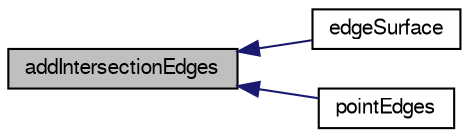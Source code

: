 digraph "addIntersectionEdges"
{
  bgcolor="transparent";
  edge [fontname="FreeSans",fontsize="10",labelfontname="FreeSans",labelfontsize="10"];
  node [fontname="FreeSans",fontsize="10",shape=record];
  rankdir="LR";
  Node406 [label="addIntersectionEdges",height=0.2,width=0.4,color="black", fillcolor="grey75", style="filled", fontcolor="black"];
  Node406 -> Node407 [dir="back",color="midnightblue",fontsize="10",style="solid",fontname="FreeSans"];
  Node407 [label="edgeSurface",height=0.2,width=0.4,color="black",URL="$a25490.html#abe6268d682c2dab294acf2175f47ca38",tooltip="Construct from surface and intersection description. "];
  Node406 -> Node408 [dir="back",color="midnightblue",fontsize="10",style="solid",fontname="FreeSans"];
  Node408 [label="pointEdges",height=0.2,width=0.4,color="black",URL="$a25490.html#a449a99316a4e5d1ce0ebe46e0ccd8098",tooltip="point to edge addressing "];
}
